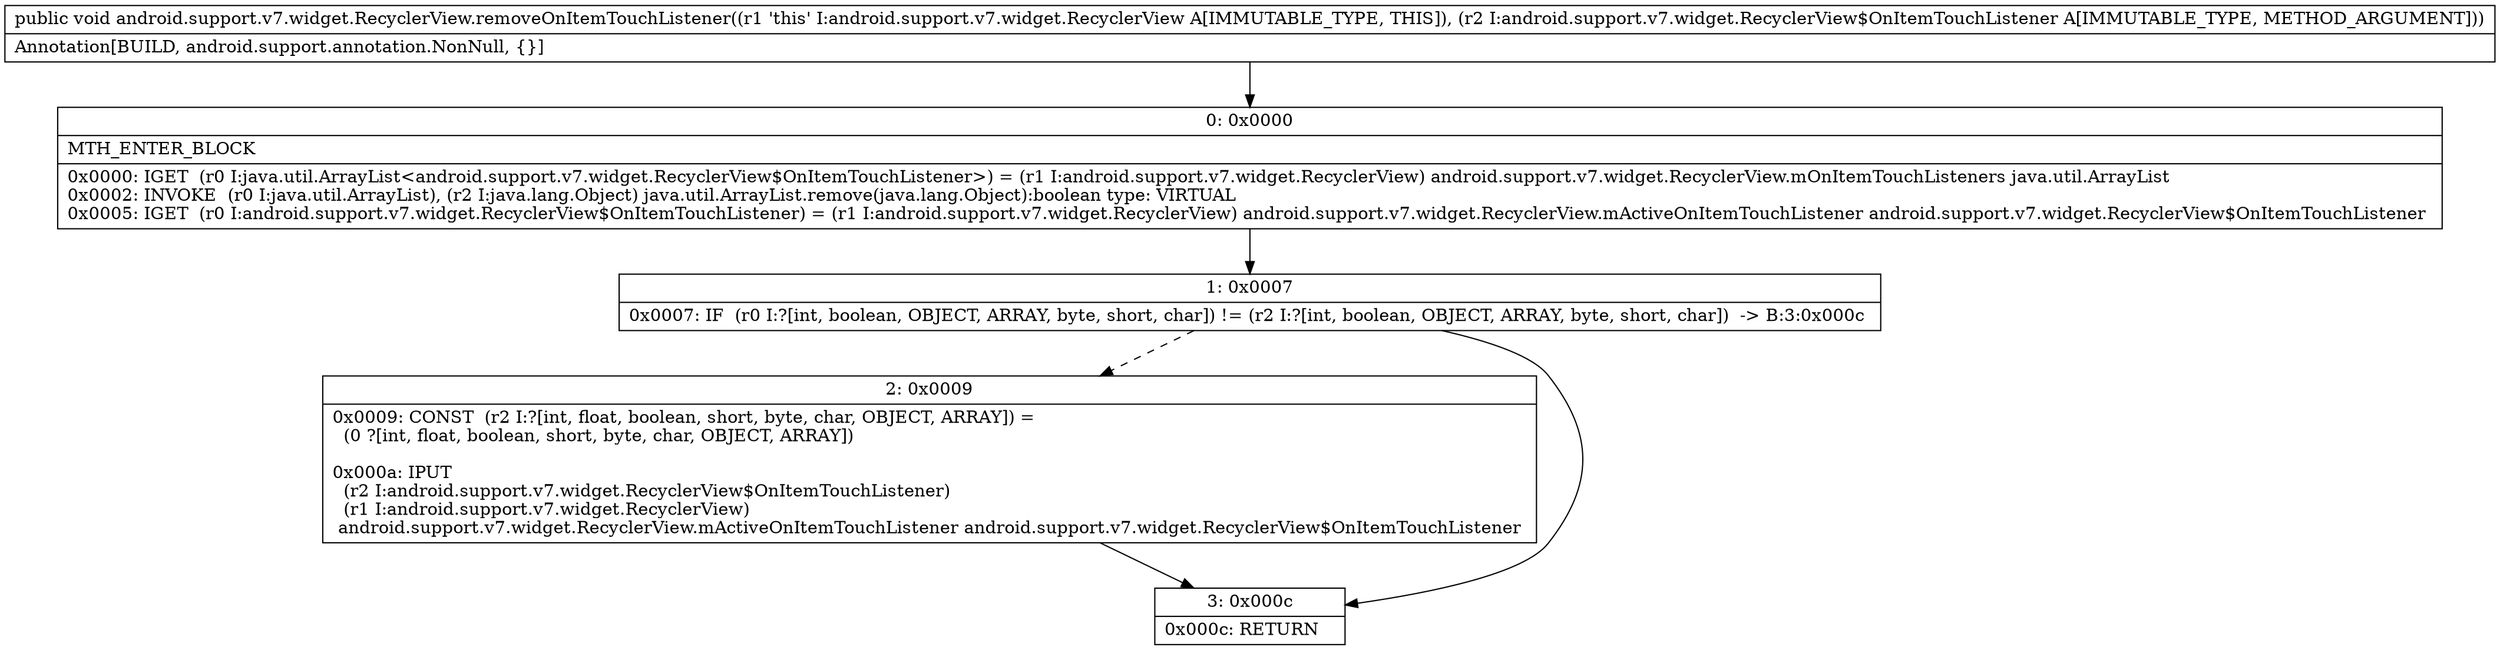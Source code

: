 digraph "CFG forandroid.support.v7.widget.RecyclerView.removeOnItemTouchListener(Landroid\/support\/v7\/widget\/RecyclerView$OnItemTouchListener;)V" {
Node_0 [shape=record,label="{0\:\ 0x0000|MTH_ENTER_BLOCK\l|0x0000: IGET  (r0 I:java.util.ArrayList\<android.support.v7.widget.RecyclerView$OnItemTouchListener\>) = (r1 I:android.support.v7.widget.RecyclerView) android.support.v7.widget.RecyclerView.mOnItemTouchListeners java.util.ArrayList \l0x0002: INVOKE  (r0 I:java.util.ArrayList), (r2 I:java.lang.Object) java.util.ArrayList.remove(java.lang.Object):boolean type: VIRTUAL \l0x0005: IGET  (r0 I:android.support.v7.widget.RecyclerView$OnItemTouchListener) = (r1 I:android.support.v7.widget.RecyclerView) android.support.v7.widget.RecyclerView.mActiveOnItemTouchListener android.support.v7.widget.RecyclerView$OnItemTouchListener \l}"];
Node_1 [shape=record,label="{1\:\ 0x0007|0x0007: IF  (r0 I:?[int, boolean, OBJECT, ARRAY, byte, short, char]) != (r2 I:?[int, boolean, OBJECT, ARRAY, byte, short, char])  \-\> B:3:0x000c \l}"];
Node_2 [shape=record,label="{2\:\ 0x0009|0x0009: CONST  (r2 I:?[int, float, boolean, short, byte, char, OBJECT, ARRAY]) = \l  (0 ?[int, float, boolean, short, byte, char, OBJECT, ARRAY])\l \l0x000a: IPUT  \l  (r2 I:android.support.v7.widget.RecyclerView$OnItemTouchListener)\l  (r1 I:android.support.v7.widget.RecyclerView)\l android.support.v7.widget.RecyclerView.mActiveOnItemTouchListener android.support.v7.widget.RecyclerView$OnItemTouchListener \l}"];
Node_3 [shape=record,label="{3\:\ 0x000c|0x000c: RETURN   \l}"];
MethodNode[shape=record,label="{public void android.support.v7.widget.RecyclerView.removeOnItemTouchListener((r1 'this' I:android.support.v7.widget.RecyclerView A[IMMUTABLE_TYPE, THIS]), (r2 I:android.support.v7.widget.RecyclerView$OnItemTouchListener A[IMMUTABLE_TYPE, METHOD_ARGUMENT]))  | Annotation[BUILD, android.support.annotation.NonNull, \{\}]\l}"];
MethodNode -> Node_0;
Node_0 -> Node_1;
Node_1 -> Node_2[style=dashed];
Node_1 -> Node_3;
Node_2 -> Node_3;
}

